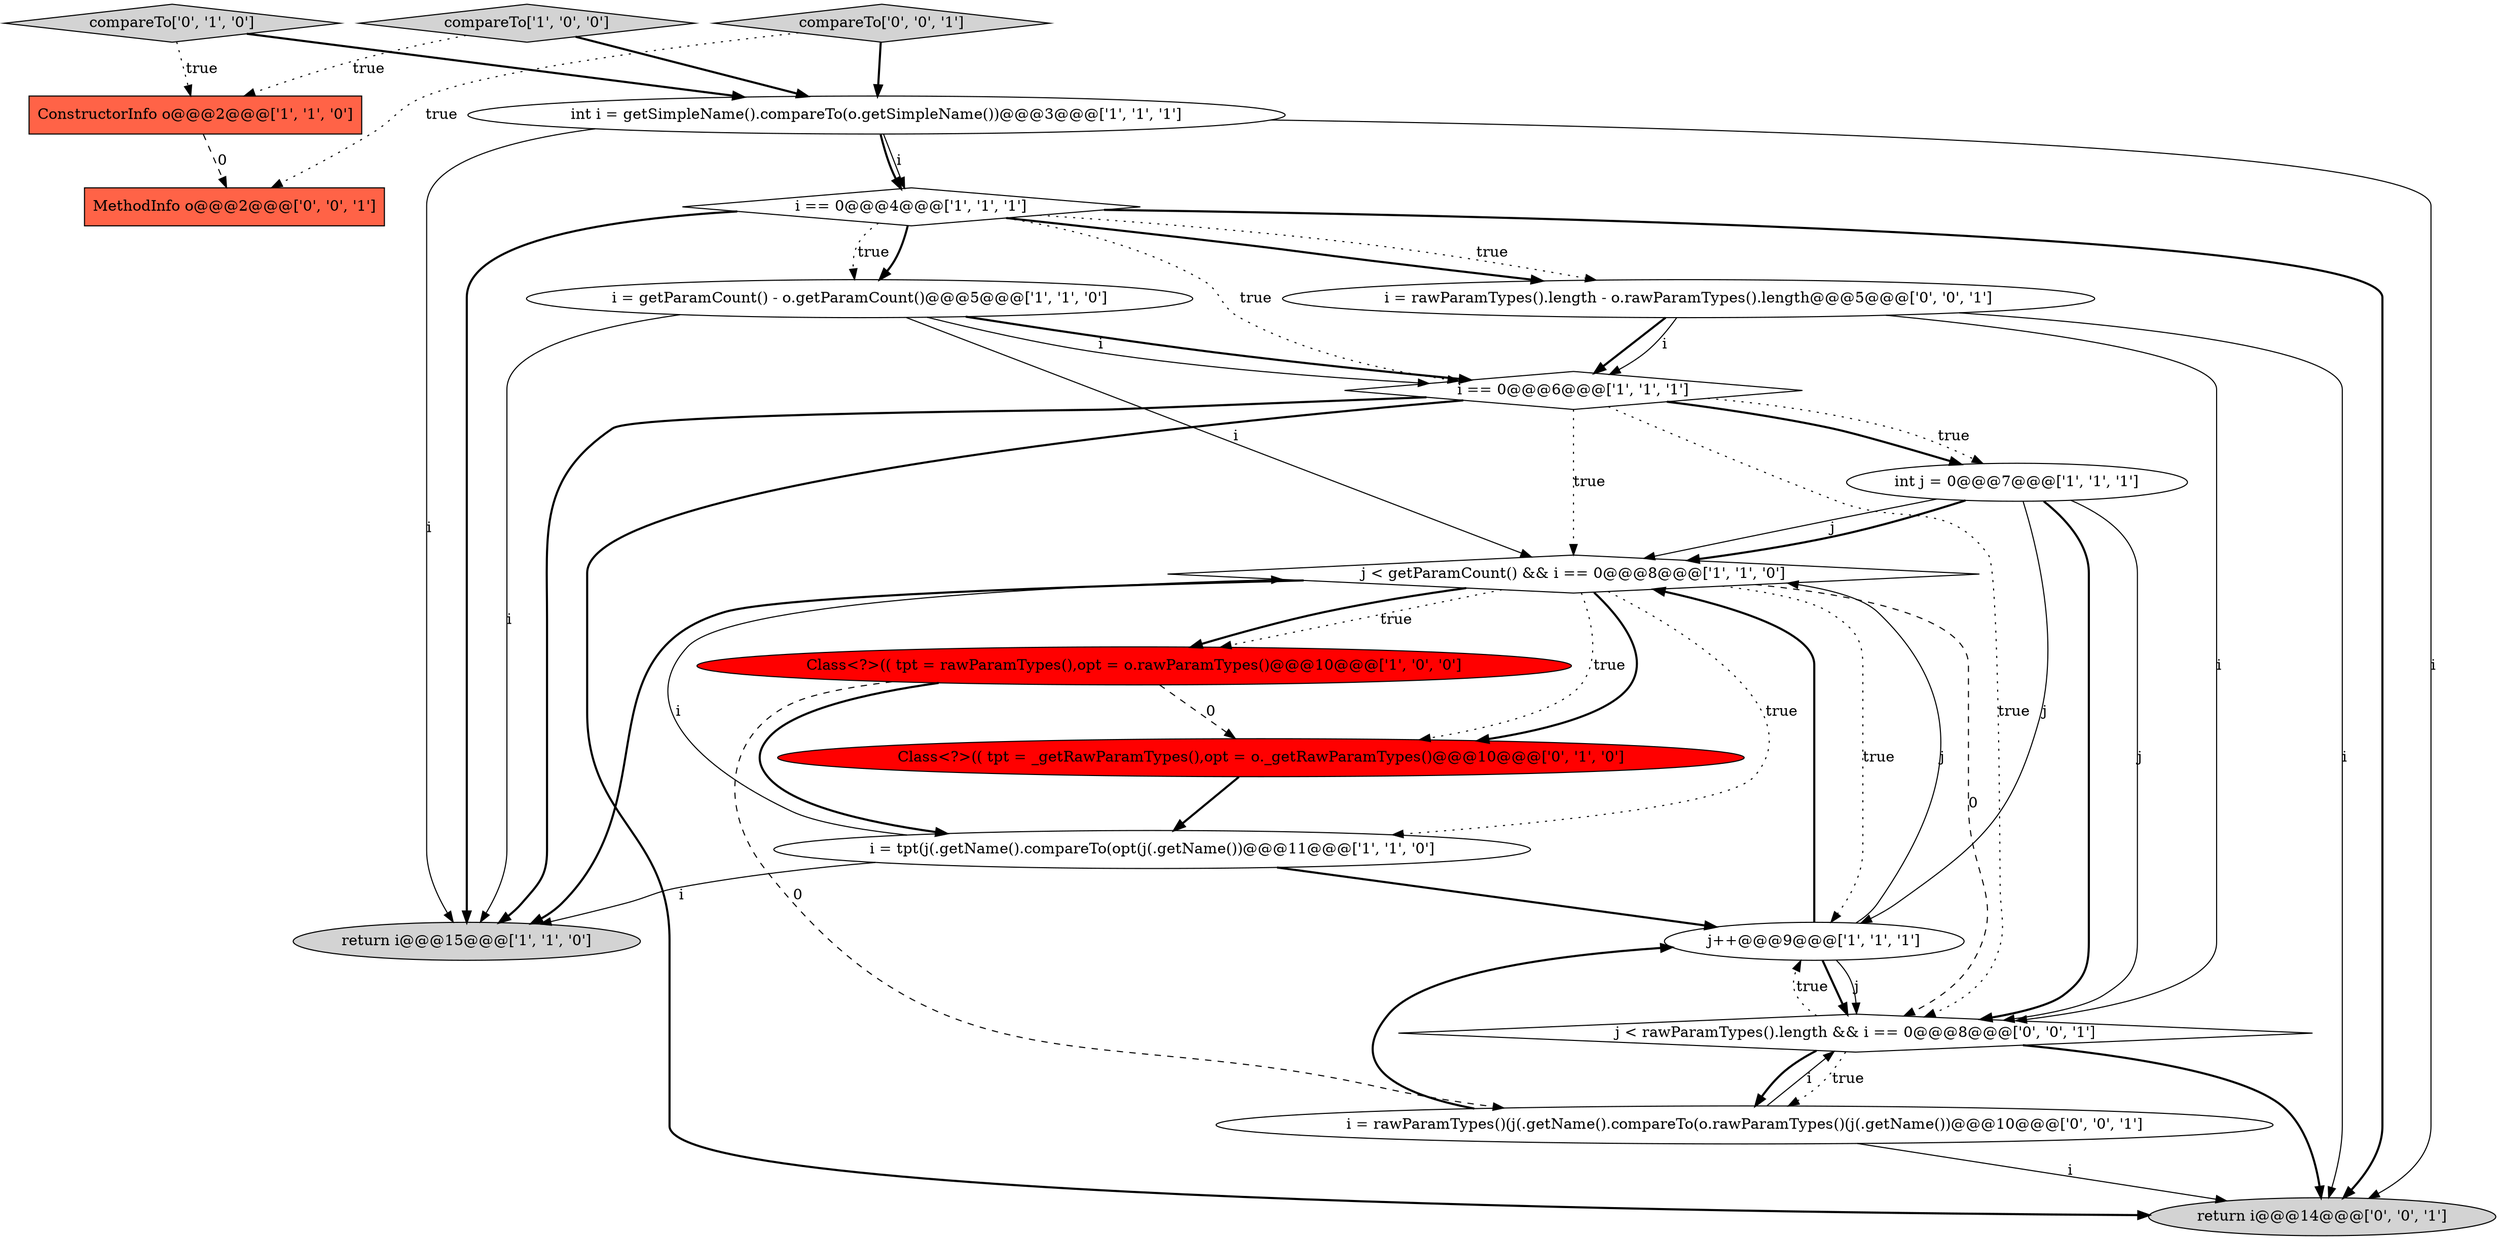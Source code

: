 digraph {
8 [style = filled, label = "j < getParamCount() && i == 0@@@8@@@['1', '1', '0']", fillcolor = white, shape = diamond image = "AAA0AAABBB1BBB"];
19 [style = filled, label = "i = rawParamTypes()(j(.getName().compareTo(o.rawParamTypes()(j(.getName())@@@10@@@['0', '0', '1']", fillcolor = white, shape = ellipse image = "AAA0AAABBB3BBB"];
6 [style = filled, label = "i = getParamCount() - o.getParamCount()@@@5@@@['1', '1', '0']", fillcolor = white, shape = ellipse image = "AAA0AAABBB1BBB"];
12 [style = filled, label = "compareTo['0', '1', '0']", fillcolor = lightgray, shape = diamond image = "AAA0AAABBB2BBB"];
3 [style = filled, label = "j++@@@9@@@['1', '1', '1']", fillcolor = white, shape = ellipse image = "AAA0AAABBB1BBB"];
1 [style = filled, label = "i == 0@@@4@@@['1', '1', '1']", fillcolor = white, shape = diamond image = "AAA0AAABBB1BBB"];
17 [style = filled, label = "i = rawParamTypes().length - o.rawParamTypes().length@@@5@@@['0', '0', '1']", fillcolor = white, shape = ellipse image = "AAA0AAABBB3BBB"];
14 [style = filled, label = "return i@@@14@@@['0', '0', '1']", fillcolor = lightgray, shape = ellipse image = "AAA0AAABBB3BBB"];
0 [style = filled, label = "ConstructorInfo o@@@2@@@['1', '1', '0']", fillcolor = tomato, shape = box image = "AAA0AAABBB1BBB"];
10 [style = filled, label = "int i = getSimpleName().compareTo(o.getSimpleName())@@@3@@@['1', '1', '1']", fillcolor = white, shape = ellipse image = "AAA0AAABBB1BBB"];
18 [style = filled, label = "j < rawParamTypes().length && i == 0@@@8@@@['0', '0', '1']", fillcolor = white, shape = diamond image = "AAA0AAABBB3BBB"];
11 [style = filled, label = "Class<?>(( tpt = rawParamTypes(),opt = o.rawParamTypes()@@@10@@@['1', '0', '0']", fillcolor = red, shape = ellipse image = "AAA1AAABBB1BBB"];
15 [style = filled, label = "compareTo['0', '0', '1']", fillcolor = lightgray, shape = diamond image = "AAA0AAABBB3BBB"];
16 [style = filled, label = "MethodInfo o@@@2@@@['0', '0', '1']", fillcolor = tomato, shape = box image = "AAA0AAABBB3BBB"];
5 [style = filled, label = "return i@@@15@@@['1', '1', '0']", fillcolor = lightgray, shape = ellipse image = "AAA0AAABBB1BBB"];
7 [style = filled, label = "int j = 0@@@7@@@['1', '1', '1']", fillcolor = white, shape = ellipse image = "AAA0AAABBB1BBB"];
4 [style = filled, label = "i = tpt(j(.getName().compareTo(opt(j(.getName())@@@11@@@['1', '1', '0']", fillcolor = white, shape = ellipse image = "AAA0AAABBB1BBB"];
13 [style = filled, label = "Class<?>(( tpt = _getRawParamTypes(),opt = o._getRawParamTypes()@@@10@@@['0', '1', '0']", fillcolor = red, shape = ellipse image = "AAA1AAABBB2BBB"];
9 [style = filled, label = "compareTo['1', '0', '0']", fillcolor = lightgray, shape = diamond image = "AAA0AAABBB1BBB"];
2 [style = filled, label = "i == 0@@@6@@@['1', '1', '1']", fillcolor = white, shape = diamond image = "AAA0AAABBB1BBB"];
1->5 [style = bold, label=""];
4->3 [style = bold, label=""];
7->8 [style = solid, label="j"];
15->10 [style = bold, label=""];
9->0 [style = dotted, label="true"];
10->5 [style = solid, label="i"];
1->17 [style = dotted, label="true"];
6->5 [style = solid, label="i"];
19->14 [style = solid, label="i"];
11->4 [style = bold, label=""];
0->16 [style = dashed, label="0"];
18->19 [style = dotted, label="true"];
18->19 [style = bold, label=""];
10->1 [style = solid, label="i"];
17->14 [style = solid, label="i"];
7->18 [style = solid, label="j"];
9->10 [style = bold, label=""];
4->5 [style = solid, label="i"];
15->16 [style = dotted, label="true"];
7->8 [style = bold, label=""];
2->18 [style = dotted, label="true"];
3->8 [style = solid, label="j"];
8->4 [style = dotted, label="true"];
6->8 [style = solid, label="i"];
8->3 [style = dotted, label="true"];
4->8 [style = solid, label="i"];
17->18 [style = solid, label="i"];
1->17 [style = bold, label=""];
6->2 [style = bold, label=""];
3->18 [style = bold, label=""];
11->13 [style = dashed, label="0"];
12->10 [style = bold, label=""];
6->2 [style = solid, label="i"];
1->6 [style = bold, label=""];
8->5 [style = bold, label=""];
17->2 [style = bold, label=""];
19->18 [style = solid, label="i"];
11->19 [style = dashed, label="0"];
3->8 [style = bold, label=""];
2->7 [style = dotted, label="true"];
2->14 [style = bold, label=""];
7->3 [style = solid, label="j"];
18->3 [style = dotted, label="true"];
7->18 [style = bold, label=""];
8->11 [style = dotted, label="true"];
12->0 [style = dotted, label="true"];
1->6 [style = dotted, label="true"];
8->18 [style = dashed, label="0"];
1->14 [style = bold, label=""];
3->18 [style = solid, label="j"];
8->13 [style = dotted, label="true"];
2->7 [style = bold, label=""];
17->2 [style = solid, label="i"];
1->2 [style = dotted, label="true"];
10->14 [style = solid, label="i"];
10->1 [style = bold, label=""];
8->11 [style = bold, label=""];
19->3 [style = bold, label=""];
18->14 [style = bold, label=""];
2->8 [style = dotted, label="true"];
8->13 [style = bold, label=""];
2->5 [style = bold, label=""];
13->4 [style = bold, label=""];
}
